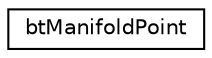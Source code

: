 digraph G
{
  edge [fontname="Helvetica",fontsize="10",labelfontname="Helvetica",labelfontsize="10"];
  node [fontname="Helvetica",fontsize="10",shape=record];
  rankdir="LR";
  Node1 [label="btManifoldPoint",height=0.2,width=0.4,color="black", fillcolor="white", style="filled",URL="$classbtManifoldPoint.html",tooltip="ManifoldContactPoint collects and maintains persistent contactpoints."];
}
